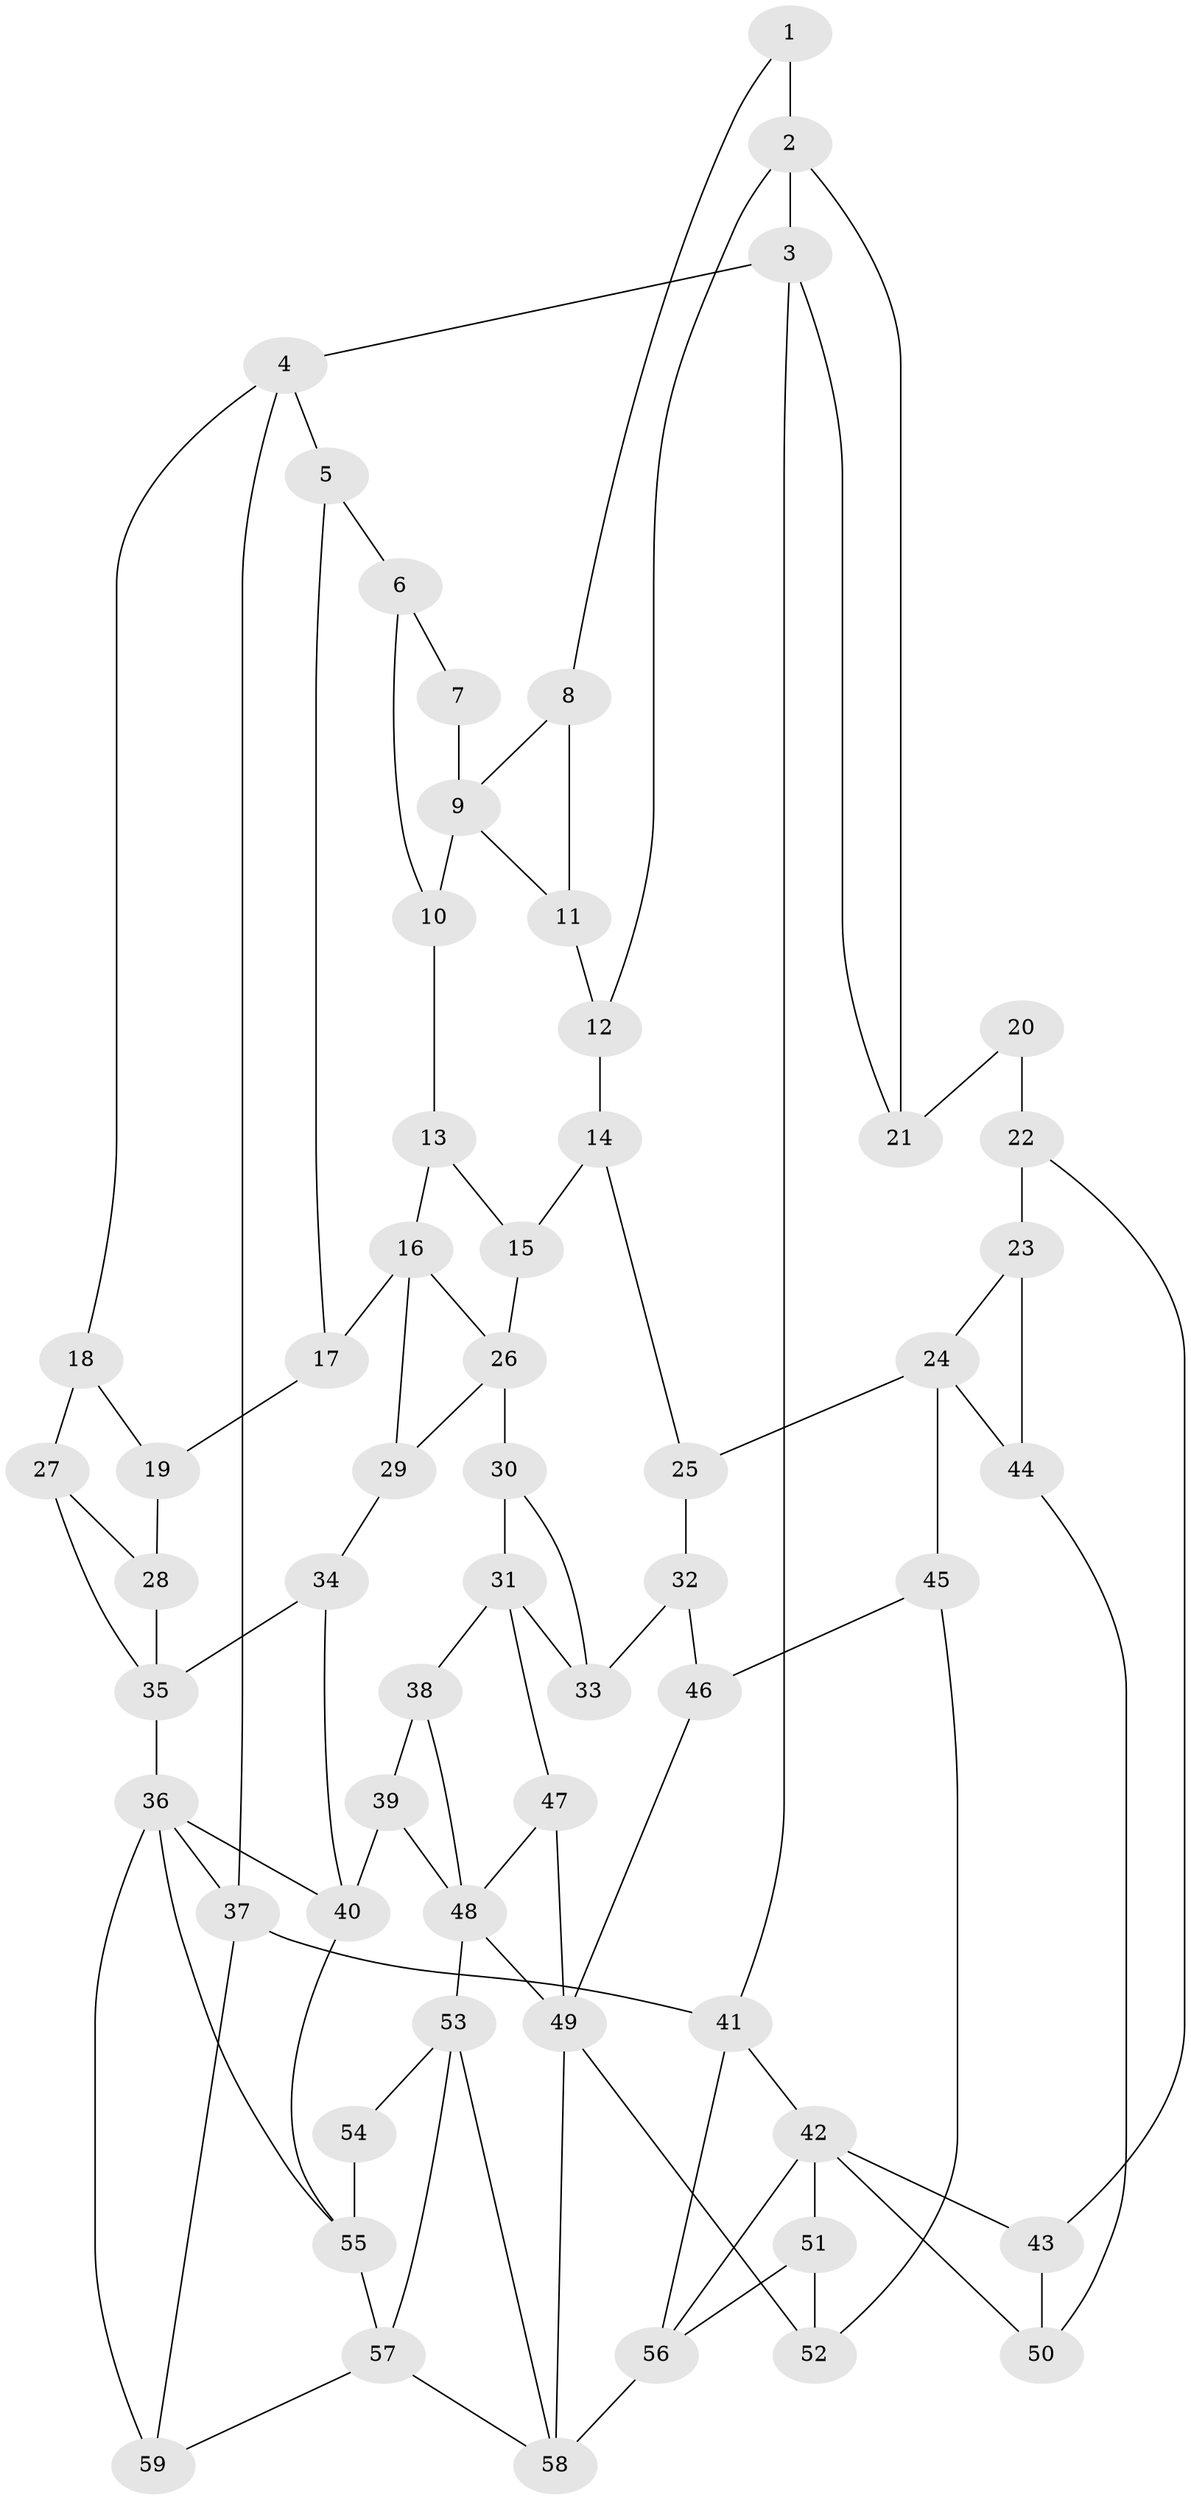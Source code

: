 // original degree distribution, {3: 0.06779661016949153, 6: 0.2457627118644068, 5: 0.5254237288135594, 4: 0.16101694915254236}
// Generated by graph-tools (version 1.1) at 2025/38/03/09/25 02:38:42]
// undirected, 59 vertices, 99 edges
graph export_dot {
graph [start="1"]
  node [color=gray90,style=filled];
  1;
  2;
  3;
  4;
  5;
  6;
  7;
  8;
  9;
  10;
  11;
  12;
  13;
  14;
  15;
  16;
  17;
  18;
  19;
  20;
  21;
  22;
  23;
  24;
  25;
  26;
  27;
  28;
  29;
  30;
  31;
  32;
  33;
  34;
  35;
  36;
  37;
  38;
  39;
  40;
  41;
  42;
  43;
  44;
  45;
  46;
  47;
  48;
  49;
  50;
  51;
  52;
  53;
  54;
  55;
  56;
  57;
  58;
  59;
  1 -- 2 [weight=2.0];
  1 -- 8 [weight=1.0];
  2 -- 3 [weight=1.0];
  2 -- 12 [weight=1.0];
  2 -- 21 [weight=1.0];
  3 -- 4 [weight=1.0];
  3 -- 21 [weight=1.0];
  3 -- 41 [weight=1.0];
  4 -- 5 [weight=1.0];
  4 -- 18 [weight=1.0];
  4 -- 37 [weight=1.0];
  5 -- 6 [weight=1.0];
  5 -- 17 [weight=1.0];
  6 -- 7 [weight=1.0];
  6 -- 10 [weight=1.0];
  7 -- 9 [weight=2.0];
  8 -- 9 [weight=1.0];
  8 -- 11 [weight=1.0];
  9 -- 10 [weight=2.0];
  9 -- 11 [weight=1.0];
  10 -- 13 [weight=2.0];
  11 -- 12 [weight=1.0];
  12 -- 14 [weight=1.0];
  13 -- 15 [weight=1.0];
  13 -- 16 [weight=2.0];
  14 -- 15 [weight=1.0];
  14 -- 25 [weight=1.0];
  15 -- 26 [weight=1.0];
  16 -- 17 [weight=2.0];
  16 -- 26 [weight=1.0];
  16 -- 29 [weight=1.0];
  17 -- 19 [weight=2.0];
  18 -- 19 [weight=1.0];
  18 -- 27 [weight=2.0];
  19 -- 28 [weight=1.0];
  20 -- 21 [weight=1.0];
  20 -- 22 [weight=2.0];
  22 -- 23 [weight=2.0];
  22 -- 43 [weight=1.0];
  23 -- 24 [weight=1.0];
  23 -- 44 [weight=2.0];
  24 -- 25 [weight=1.0];
  24 -- 44 [weight=1.0];
  24 -- 45 [weight=1.0];
  25 -- 32 [weight=1.0];
  26 -- 29 [weight=1.0];
  26 -- 30 [weight=2.0];
  27 -- 28 [weight=1.0];
  27 -- 35 [weight=1.0];
  28 -- 35 [weight=1.0];
  29 -- 34 [weight=1.0];
  30 -- 31 [weight=3.0];
  30 -- 33 [weight=1.0];
  31 -- 33 [weight=1.0];
  31 -- 38 [weight=1.0];
  31 -- 47 [weight=1.0];
  32 -- 33 [weight=1.0];
  32 -- 46 [weight=1.0];
  34 -- 35 [weight=1.0];
  34 -- 40 [weight=1.0];
  35 -- 36 [weight=2.0];
  36 -- 37 [weight=1.0];
  36 -- 40 [weight=1.0];
  36 -- 55 [weight=1.0];
  36 -- 59 [weight=1.0];
  37 -- 41 [weight=1.0];
  37 -- 59 [weight=1.0];
  38 -- 39 [weight=1.0];
  38 -- 48 [weight=1.0];
  39 -- 40 [weight=1.0];
  39 -- 48 [weight=1.0];
  40 -- 55 [weight=1.0];
  41 -- 42 [weight=1.0];
  41 -- 56 [weight=1.0];
  42 -- 43 [weight=1.0];
  42 -- 50 [weight=1.0];
  42 -- 51 [weight=1.0];
  42 -- 56 [weight=2.0];
  43 -- 50 [weight=1.0];
  44 -- 50 [weight=1.0];
  45 -- 46 [weight=1.0];
  45 -- 52 [weight=1.0];
  46 -- 49 [weight=1.0];
  47 -- 48 [weight=1.0];
  47 -- 49 [weight=1.0];
  48 -- 49 [weight=1.0];
  48 -- 53 [weight=2.0];
  49 -- 52 [weight=1.0];
  49 -- 58 [weight=1.0];
  51 -- 52 [weight=1.0];
  51 -- 56 [weight=1.0];
  53 -- 54 [weight=1.0];
  53 -- 57 [weight=1.0];
  53 -- 58 [weight=1.0];
  54 -- 55 [weight=2.0];
  55 -- 57 [weight=1.0];
  56 -- 58 [weight=2.0];
  57 -- 58 [weight=1.0];
  57 -- 59 [weight=1.0];
}

